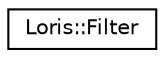 digraph "Graphical Class Hierarchy"
{
 // LATEX_PDF_SIZE
  edge [fontname="Helvetica",fontsize="10",labelfontname="Helvetica",labelfontsize="10"];
  node [fontname="Helvetica",fontsize="10",shape=record];
  rankdir="LR";
  Node0 [label="Loris::Filter",height=0.2,width=0.4,color="black", fillcolor="white", style="filled",URL="$a00163.html",tooltip=" "];
}
